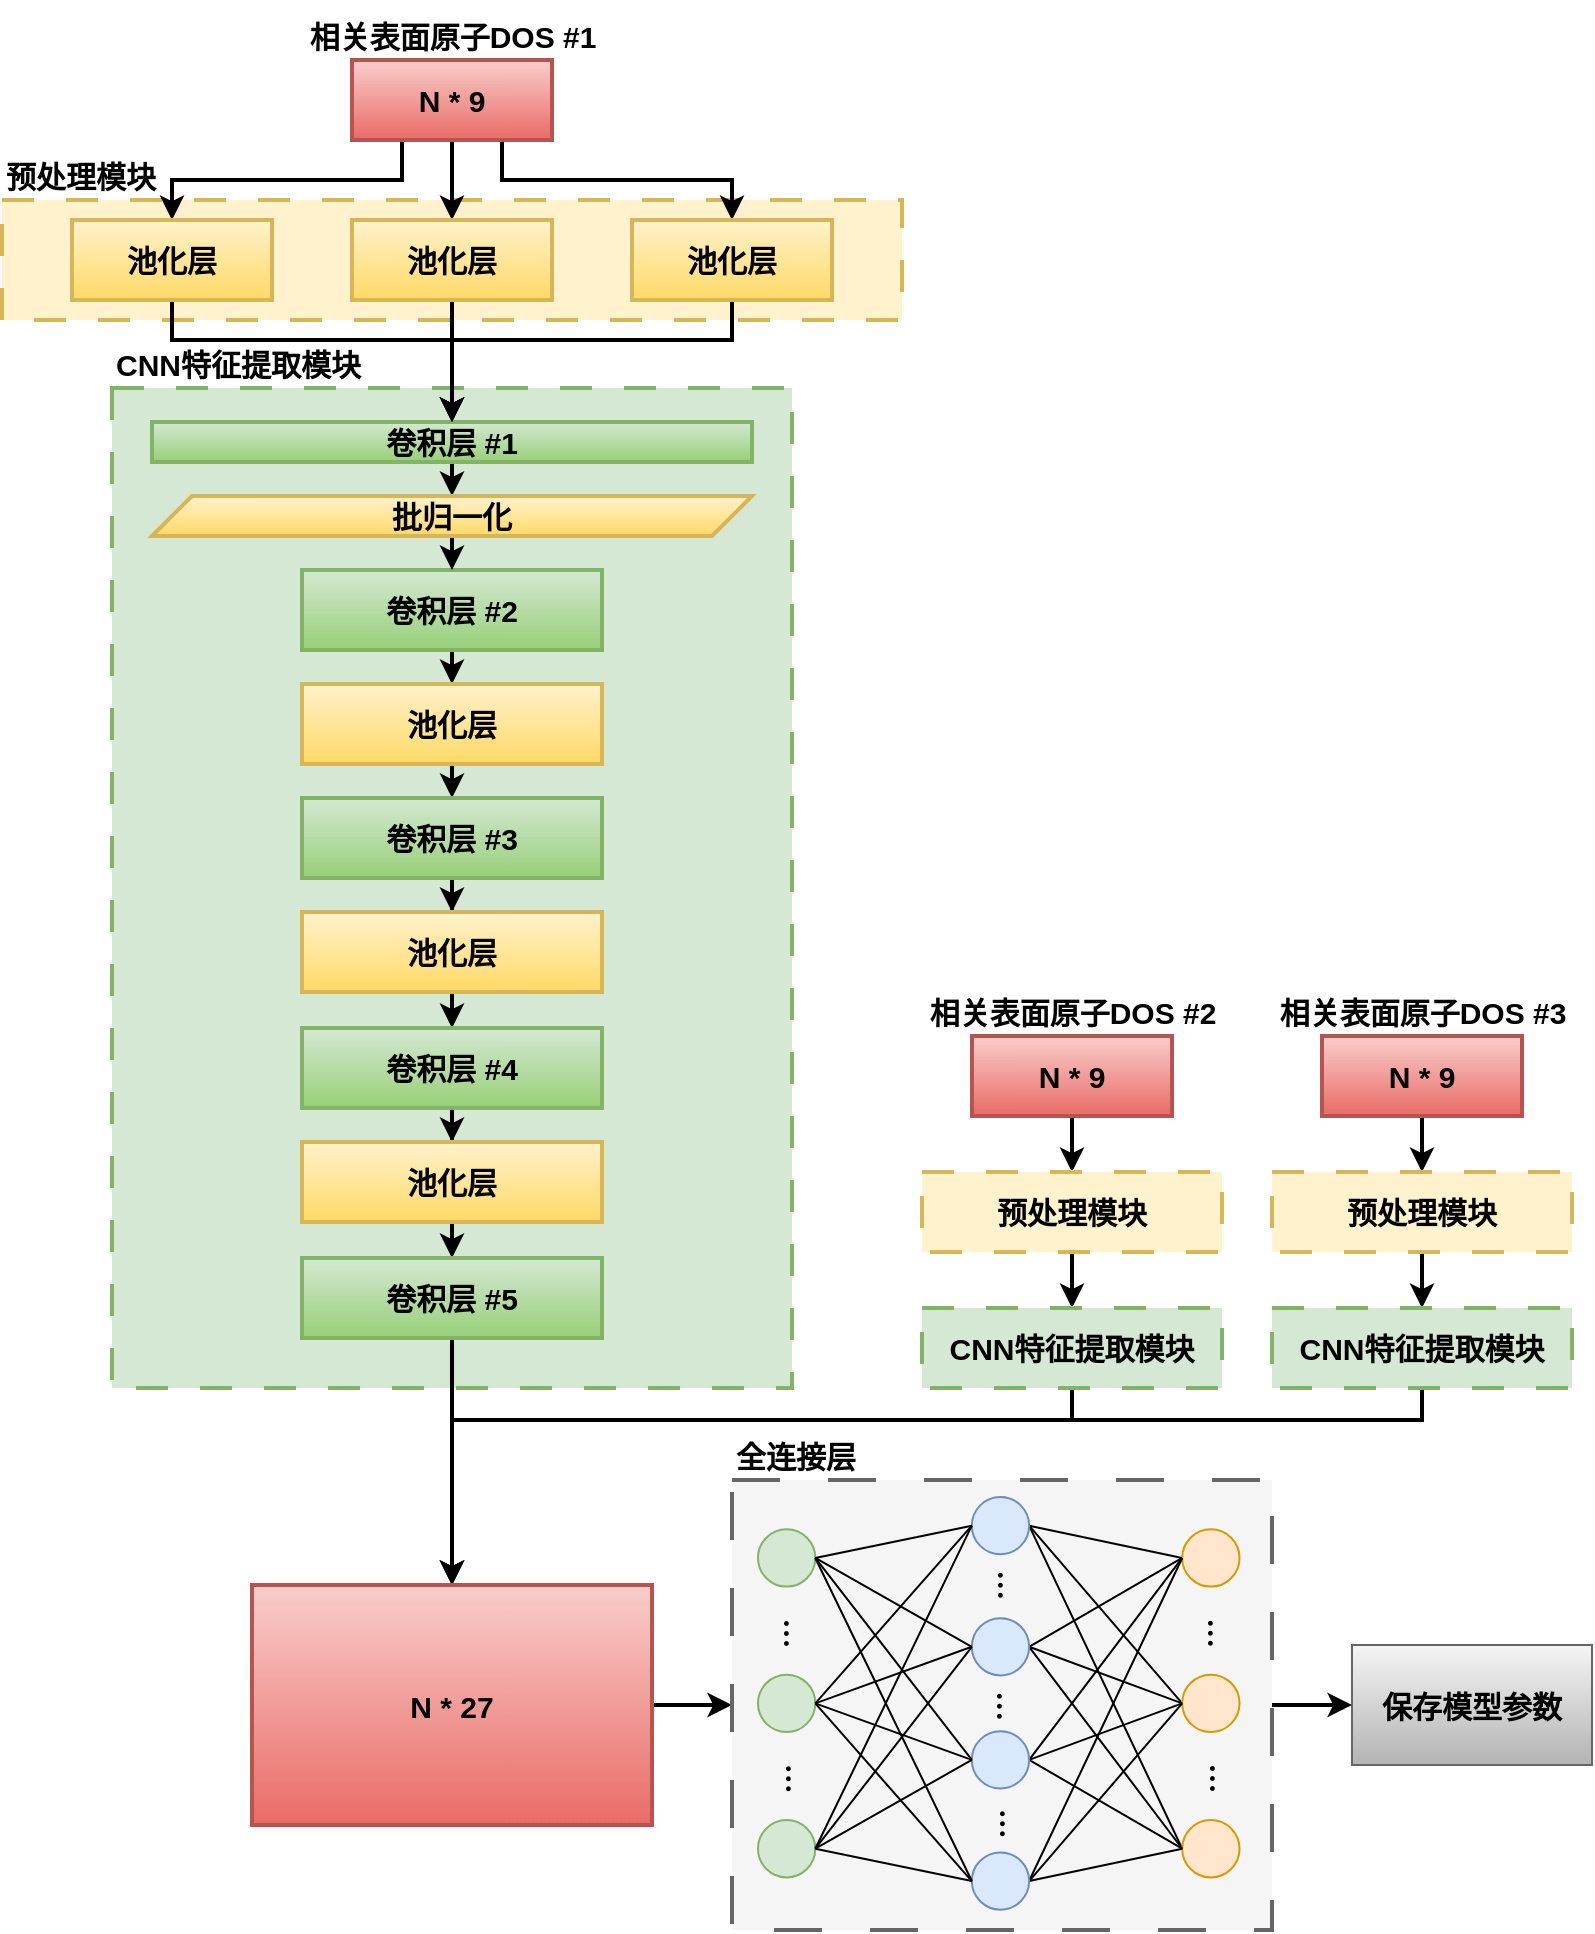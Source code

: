 <mxfile version="22.1.9" type="github">
  <diagram name="第 1 页" id="n0DuYXN_C8thxXYjhhmM">
    <mxGraphModel dx="1379" dy="905" grid="1" gridSize="10" guides="1" tooltips="1" connect="1" arrows="1" fold="1" page="1" pageScale="1" pageWidth="827" pageHeight="1169" math="0" shadow="0">
      <root>
        <mxCell id="0" />
        <mxCell id="1" parent="0" />
        <mxCell id="_Vqv2G8Ves_7ncbbhlH7-26" value="" style="rounded=0;whiteSpace=wrap;html=1;dashed=1;dashPattern=8 8;fontSize=15;glass=0;strokeWidth=2;fillColor=#fff2cc;strokeColor=#d6b656;labelBorderColor=none;fontStyle=1" vertex="1" parent="1">
          <mxGeometry x="55" y="270" width="450" height="60" as="geometry" />
        </mxCell>
        <mxCell id="_Vqv2G8Ves_7ncbbhlH7-4" style="edgeStyle=orthogonalEdgeStyle;rounded=0;orthogonalLoop=1;jettySize=auto;html=1;exitX=0.25;exitY=1;exitDx=0;exitDy=0;entryX=0.5;entryY=0;entryDx=0;entryDy=0;fontSize=15;strokeWidth=2;labelBorderColor=none;fontStyle=1" edge="1" parent="1" source="Z1dKLwnf_OGz-nWWNSpx-53" target="_Vqv2G8Ves_7ncbbhlH7-1">
          <mxGeometry relative="1" as="geometry" />
        </mxCell>
        <mxCell id="_Vqv2G8Ves_7ncbbhlH7-5" style="edgeStyle=orthogonalEdgeStyle;rounded=0;orthogonalLoop=1;jettySize=auto;html=1;exitX=0.5;exitY=1;exitDx=0;exitDy=0;fontSize=15;strokeWidth=2;labelBorderColor=none;fontStyle=1" edge="1" parent="1" source="Z1dKLwnf_OGz-nWWNSpx-53" target="_Vqv2G8Ves_7ncbbhlH7-3">
          <mxGeometry relative="1" as="geometry" />
        </mxCell>
        <mxCell id="_Vqv2G8Ves_7ncbbhlH7-6" style="edgeStyle=orthogonalEdgeStyle;rounded=0;orthogonalLoop=1;jettySize=auto;html=1;exitX=0.75;exitY=1;exitDx=0;exitDy=0;fontSize=15;strokeWidth=2;labelBorderColor=none;fontStyle=1" edge="1" parent="1" source="Z1dKLwnf_OGz-nWWNSpx-53" target="_Vqv2G8Ves_7ncbbhlH7-2">
          <mxGeometry relative="1" as="geometry" />
        </mxCell>
        <mxCell id="Z1dKLwnf_OGz-nWWNSpx-53" value="&lt;font style=&quot;font-size: 15px;&quot;&gt;N * 9&lt;/font&gt;" style="rounded=0;whiteSpace=wrap;html=1;fontSize=15;strokeWidth=2;fillColor=#f8cecc;strokeColor=#b85450;gradientColor=#ea6b66;labelBorderColor=none;fontStyle=1" parent="1" vertex="1">
          <mxGeometry x="230" y="200" width="100" height="40" as="geometry" />
        </mxCell>
        <mxCell id="Z1dKLwnf_OGz-nWWNSpx-55" value="" style="rounded=0;whiteSpace=wrap;html=1;dashed=1;dashPattern=8 8;fontSize=15;glass=0;strokeWidth=2;fillColor=#d5e8d4;strokeColor=#82b366;labelBorderColor=none;fontStyle=1" parent="1" vertex="1">
          <mxGeometry x="110" y="364" width="340" height="500" as="geometry" />
        </mxCell>
        <mxCell id="_Vqv2G8Ves_7ncbbhlH7-12" style="edgeStyle=orthogonalEdgeStyle;rounded=0;orthogonalLoop=1;jettySize=auto;html=1;exitX=0.5;exitY=1;exitDx=0;exitDy=0;entryX=0.5;entryY=0;entryDx=0;entryDy=0;strokeWidth=2;labelBorderColor=none;fontSize=15;fontStyle=1" edge="1" parent="1" source="Z1dKLwnf_OGz-nWWNSpx-54" target="Z1dKLwnf_OGz-nWWNSpx-59">
          <mxGeometry relative="1" as="geometry" />
        </mxCell>
        <mxCell id="Z1dKLwnf_OGz-nWWNSpx-54" value="卷积层 #1" style="rounded=0;whiteSpace=wrap;html=1;fontSize=15;strokeWidth=2;fillColor=#d5e8d4;strokeColor=#82b366;gradientColor=#97d077;labelBorderColor=none;fontStyle=1" parent="1" vertex="1">
          <mxGeometry x="130" y="381" width="300" height="20" as="geometry" />
        </mxCell>
        <mxCell id="_Vqv2G8Ves_7ncbbhlH7-14" style="edgeStyle=orthogonalEdgeStyle;rounded=0;orthogonalLoop=1;jettySize=auto;html=1;exitX=0.5;exitY=1;exitDx=0;exitDy=0;entryX=0.5;entryY=0;entryDx=0;entryDy=0;strokeWidth=2;labelBorderColor=none;fontSize=15;fontStyle=1" edge="1" parent="1" source="Z1dKLwnf_OGz-nWWNSpx-57" target="Z1dKLwnf_OGz-nWWNSpx-58">
          <mxGeometry relative="1" as="geometry" />
        </mxCell>
        <mxCell id="Z1dKLwnf_OGz-nWWNSpx-57" value="卷积层 #2" style="rounded=0;whiteSpace=wrap;html=1;fontSize=15;strokeWidth=2;fillColor=#d5e8d4;strokeColor=#82b366;gradientColor=#97d077;labelBorderColor=none;fontStyle=1" parent="1" vertex="1">
          <mxGeometry x="205" y="455" width="150" height="40" as="geometry" />
        </mxCell>
        <mxCell id="_Vqv2G8Ves_7ncbbhlH7-16" style="edgeStyle=orthogonalEdgeStyle;rounded=0;orthogonalLoop=1;jettySize=auto;html=1;exitX=0.5;exitY=1;exitDx=0;exitDy=0;entryX=0.5;entryY=0;entryDx=0;entryDy=0;strokeWidth=2;labelBorderColor=none;fontSize=15;fontStyle=1" edge="1" parent="1" source="Z1dKLwnf_OGz-nWWNSpx-58" target="_Vqv2G8Ves_7ncbbhlH7-11">
          <mxGeometry relative="1" as="geometry" />
        </mxCell>
        <mxCell id="Z1dKLwnf_OGz-nWWNSpx-58" value="池化层" style="rounded=0;whiteSpace=wrap;html=1;fontSize=15;strokeWidth=2;fillColor=#fff2cc;strokeColor=#d6b656;gradientColor=#ffd966;labelBorderColor=none;fontStyle=1" parent="1" vertex="1">
          <mxGeometry x="205" y="512" width="150" height="40" as="geometry" />
        </mxCell>
        <mxCell id="_Vqv2G8Ves_7ncbbhlH7-13" style="edgeStyle=orthogonalEdgeStyle;rounded=0;orthogonalLoop=1;jettySize=auto;html=1;exitX=0.5;exitY=1;exitDx=0;exitDy=0;entryX=0.5;entryY=0;entryDx=0;entryDy=0;strokeWidth=2;labelBorderColor=none;fontSize=15;fontStyle=1" edge="1" parent="1" source="Z1dKLwnf_OGz-nWWNSpx-59" target="Z1dKLwnf_OGz-nWWNSpx-57">
          <mxGeometry relative="1" as="geometry" />
        </mxCell>
        <mxCell id="Z1dKLwnf_OGz-nWWNSpx-59" value="批归一化" style="shape=parallelogram;perimeter=parallelogramPerimeter;whiteSpace=wrap;html=1;fixedSize=1;fontSize=15;strokeWidth=2;fillColor=#fff2cc;strokeColor=#d6b656;gradientColor=#ffd966;labelBorderColor=none;fontStyle=1" parent="1" vertex="1">
          <mxGeometry x="130" y="418" width="300" height="20" as="geometry" />
        </mxCell>
        <mxCell id="_Vqv2G8Ves_7ncbbhlH7-88" style="edgeStyle=orthogonalEdgeStyle;rounded=0;orthogonalLoop=1;jettySize=auto;html=1;exitX=0.5;exitY=1;exitDx=0;exitDy=0;entryX=0.5;entryY=0;entryDx=0;entryDy=0;strokeWidth=2;" edge="1" parent="1" source="_Vqv2G8Ves_7ncbbhlH7-1" target="Z1dKLwnf_OGz-nWWNSpx-54">
          <mxGeometry relative="1" as="geometry">
            <Array as="points">
              <mxPoint x="140" y="340" />
              <mxPoint x="280" y="340" />
            </Array>
          </mxGeometry>
        </mxCell>
        <mxCell id="_Vqv2G8Ves_7ncbbhlH7-1" value="池化层" style="rounded=0;whiteSpace=wrap;html=1;fontSize=15;strokeWidth=2;fillColor=#fff2cc;strokeColor=#d6b656;gradientColor=#ffd966;labelBorderColor=none;fontStyle=1" vertex="1" parent="1">
          <mxGeometry x="90" y="280" width="100" height="40" as="geometry" />
        </mxCell>
        <mxCell id="_Vqv2G8Ves_7ncbbhlH7-89" style="edgeStyle=orthogonalEdgeStyle;rounded=0;orthogonalLoop=1;jettySize=auto;html=1;exitX=0.5;exitY=1;exitDx=0;exitDy=0;entryX=0.5;entryY=0;entryDx=0;entryDy=0;strokeWidth=2;" edge="1" parent="1" source="_Vqv2G8Ves_7ncbbhlH7-2" target="Z1dKLwnf_OGz-nWWNSpx-54">
          <mxGeometry relative="1" as="geometry">
            <Array as="points">
              <mxPoint x="420" y="340" />
              <mxPoint x="280" y="340" />
            </Array>
          </mxGeometry>
        </mxCell>
        <mxCell id="_Vqv2G8Ves_7ncbbhlH7-2" value="池化层" style="rounded=0;whiteSpace=wrap;html=1;fontSize=15;strokeWidth=2;fillColor=#fff2cc;strokeColor=#d6b656;gradientColor=#ffd966;labelBorderColor=none;fontStyle=1" vertex="1" parent="1">
          <mxGeometry x="370" y="280" width="100" height="40" as="geometry" />
        </mxCell>
        <mxCell id="_Vqv2G8Ves_7ncbbhlH7-10" style="edgeStyle=orthogonalEdgeStyle;rounded=0;orthogonalLoop=1;jettySize=auto;html=1;exitX=0.5;exitY=1;exitDx=0;exitDy=0;fontSize=15;strokeWidth=2;labelBorderColor=none;fontStyle=1" edge="1" parent="1" source="_Vqv2G8Ves_7ncbbhlH7-3" target="Z1dKLwnf_OGz-nWWNSpx-54">
          <mxGeometry relative="1" as="geometry" />
        </mxCell>
        <mxCell id="_Vqv2G8Ves_7ncbbhlH7-3" value="池化层" style="rounded=0;whiteSpace=wrap;html=1;fontSize=15;strokeWidth=2;fillColor=#fff2cc;strokeColor=#d6b656;gradientColor=#ffd966;labelBorderColor=none;fontStyle=1" vertex="1" parent="1">
          <mxGeometry x="230" y="280" width="100" height="40" as="geometry" />
        </mxCell>
        <mxCell id="_Vqv2G8Ves_7ncbbhlH7-18" style="edgeStyle=orthogonalEdgeStyle;rounded=0;orthogonalLoop=1;jettySize=auto;html=1;exitX=0.5;exitY=1;exitDx=0;exitDy=0;strokeWidth=2;labelBorderColor=none;fontSize=15;fontStyle=1" edge="1" parent="1" source="_Vqv2G8Ves_7ncbbhlH7-11" target="_Vqv2G8Ves_7ncbbhlH7-17">
          <mxGeometry relative="1" as="geometry" />
        </mxCell>
        <mxCell id="_Vqv2G8Ves_7ncbbhlH7-11" value="卷积层 #3" style="rounded=0;whiteSpace=wrap;html=1;fontSize=15;strokeWidth=2;fillColor=#d5e8d4;strokeColor=#82b366;gradientColor=#97d077;labelBorderColor=none;fontStyle=1" vertex="1" parent="1">
          <mxGeometry x="205" y="569" width="150" height="40" as="geometry" />
        </mxCell>
        <mxCell id="_Vqv2G8Ves_7ncbbhlH7-20" style="edgeStyle=orthogonalEdgeStyle;rounded=0;orthogonalLoop=1;jettySize=auto;html=1;exitX=0.5;exitY=1;exitDx=0;exitDy=0;entryX=0.5;entryY=0;entryDx=0;entryDy=0;strokeWidth=2;labelBorderColor=none;fontSize=15;fontStyle=1" edge="1" parent="1" source="_Vqv2G8Ves_7ncbbhlH7-17" target="_Vqv2G8Ves_7ncbbhlH7-19">
          <mxGeometry relative="1" as="geometry" />
        </mxCell>
        <mxCell id="_Vqv2G8Ves_7ncbbhlH7-17" value="池化层" style="rounded=0;whiteSpace=wrap;html=1;fontSize=15;strokeWidth=2;fillColor=#fff2cc;strokeColor=#d6b656;gradientColor=#ffd966;labelBorderColor=none;fontStyle=1" vertex="1" parent="1">
          <mxGeometry x="205" y="626" width="150" height="40" as="geometry" />
        </mxCell>
        <mxCell id="_Vqv2G8Ves_7ncbbhlH7-25" style="edgeStyle=orthogonalEdgeStyle;rounded=0;orthogonalLoop=1;jettySize=auto;html=1;exitX=0.5;exitY=1;exitDx=0;exitDy=0;strokeWidth=2;labelBorderColor=none;fontSize=15;fontStyle=1" edge="1" parent="1" source="_Vqv2G8Ves_7ncbbhlH7-19" target="_Vqv2G8Ves_7ncbbhlH7-23">
          <mxGeometry relative="1" as="geometry" />
        </mxCell>
        <mxCell id="_Vqv2G8Ves_7ncbbhlH7-19" value="卷积层 #4" style="rounded=0;whiteSpace=wrap;html=1;fontSize=15;strokeWidth=2;fillColor=#d5e8d4;strokeColor=#82b366;gradientColor=#97d077;labelBorderColor=none;fontStyle=1" vertex="1" parent="1">
          <mxGeometry x="205" y="684" width="150" height="40" as="geometry" />
        </mxCell>
        <mxCell id="_Vqv2G8Ves_7ncbbhlH7-21" value="CNN特征提取模块" style="text;html=1;align=left;verticalAlign=bottom;resizable=0;points=[];autosize=1;strokeColor=none;fillColor=none;fontSize=15;strokeWidth=2;labelBorderColor=none;fontStyle=1" vertex="1" parent="1">
          <mxGeometry x="110" y="334" width="150" height="30" as="geometry" />
        </mxCell>
        <mxCell id="_Vqv2G8Ves_7ncbbhlH7-22" style="edgeStyle=orthogonalEdgeStyle;rounded=0;orthogonalLoop=1;jettySize=auto;html=1;exitX=0.5;exitY=1;exitDx=0;exitDy=0;entryX=0.5;entryY=0;entryDx=0;entryDy=0;strokeWidth=2;labelBorderColor=none;fontSize=15;fontStyle=1" edge="1" parent="1" source="_Vqv2G8Ves_7ncbbhlH7-23" target="_Vqv2G8Ves_7ncbbhlH7-24">
          <mxGeometry relative="1" as="geometry" />
        </mxCell>
        <mxCell id="_Vqv2G8Ves_7ncbbhlH7-23" value="池化层" style="rounded=0;whiteSpace=wrap;html=1;fontSize=15;strokeWidth=2;fillColor=#fff2cc;strokeColor=#d6b656;gradientColor=#ffd966;labelBorderColor=none;fontStyle=1" vertex="1" parent="1">
          <mxGeometry x="205" y="741" width="150" height="40" as="geometry" />
        </mxCell>
        <mxCell id="_Vqv2G8Ves_7ncbbhlH7-90" style="edgeStyle=orthogonalEdgeStyle;rounded=0;orthogonalLoop=1;jettySize=auto;html=1;exitX=0.5;exitY=1;exitDx=0;exitDy=0;entryX=0.5;entryY=0;entryDx=0;entryDy=0;strokeWidth=2;" edge="1" parent="1" source="_Vqv2G8Ves_7ncbbhlH7-24" target="_Vqv2G8Ves_7ncbbhlH7-45">
          <mxGeometry relative="1" as="geometry" />
        </mxCell>
        <mxCell id="_Vqv2G8Ves_7ncbbhlH7-24" value="卷积层 #5" style="rounded=0;whiteSpace=wrap;html=1;fontSize=15;strokeWidth=2;fillColor=#d5e8d4;strokeColor=#82b366;gradientColor=#97d077;labelBorderColor=none;fontStyle=1" vertex="1" parent="1">
          <mxGeometry x="205" y="799" width="150" height="40" as="geometry" />
        </mxCell>
        <mxCell id="_Vqv2G8Ves_7ncbbhlH7-27" value="预处理模块" style="text;html=1;align=left;verticalAlign=bottom;resizable=0;points=[];autosize=1;strokeColor=none;fillColor=none;fontSize=15;strokeWidth=2;labelBorderColor=none;fontStyle=1" vertex="1" parent="1">
          <mxGeometry x="55" y="240" width="100" height="30" as="geometry" />
        </mxCell>
        <mxCell id="_Vqv2G8Ves_7ncbbhlH7-31" style="edgeStyle=orthogonalEdgeStyle;rounded=0;orthogonalLoop=1;jettySize=auto;html=1;exitX=0.5;exitY=1;exitDx=0;exitDy=0;entryX=0.5;entryY=0;entryDx=0;entryDy=0;strokeWidth=2;labelBorderColor=none;fontSize=15;fontStyle=1" edge="1" parent="1" source="_Vqv2G8Ves_7ncbbhlH7-28" target="_Vqv2G8Ves_7ncbbhlH7-29">
          <mxGeometry relative="1" as="geometry" />
        </mxCell>
        <mxCell id="_Vqv2G8Ves_7ncbbhlH7-28" value="&lt;font style=&quot;font-size: 15px;&quot;&gt;N * 9&lt;/font&gt;" style="rounded=0;whiteSpace=wrap;html=1;fontSize=15;strokeWidth=2;fillColor=#f8cecc;strokeColor=#b85450;gradientColor=#ea6b66;labelBorderColor=none;fontStyle=1" vertex="1" parent="1">
          <mxGeometry x="540" y="688" width="100" height="40" as="geometry" />
        </mxCell>
        <mxCell id="_Vqv2G8Ves_7ncbbhlH7-32" style="edgeStyle=orthogonalEdgeStyle;rounded=0;orthogonalLoop=1;jettySize=auto;html=1;exitX=0.5;exitY=1;exitDx=0;exitDy=0;entryX=0.5;entryY=0;entryDx=0;entryDy=0;strokeWidth=2;labelBorderColor=none;fontSize=15;fontStyle=1" edge="1" parent="1" source="_Vqv2G8Ves_7ncbbhlH7-29" target="_Vqv2G8Ves_7ncbbhlH7-30">
          <mxGeometry relative="1" as="geometry" />
        </mxCell>
        <mxCell id="_Vqv2G8Ves_7ncbbhlH7-29" value="预处理模块" style="rounded=0;whiteSpace=wrap;html=1;dashed=1;dashPattern=8 8;fontSize=15;glass=0;strokeWidth=2;fillColor=#fff2cc;strokeColor=#d6b656;labelBorderColor=none;fontStyle=1" vertex="1" parent="1">
          <mxGeometry x="515" y="756" width="150" height="40" as="geometry" />
        </mxCell>
        <mxCell id="_Vqv2G8Ves_7ncbbhlH7-92" style="edgeStyle=orthogonalEdgeStyle;rounded=0;orthogonalLoop=1;jettySize=auto;html=1;exitX=0.5;exitY=1;exitDx=0;exitDy=0;entryX=0.5;entryY=0;entryDx=0;entryDy=0;strokeWidth=2;" edge="1" parent="1" source="_Vqv2G8Ves_7ncbbhlH7-30" target="_Vqv2G8Ves_7ncbbhlH7-45">
          <mxGeometry relative="1" as="geometry">
            <Array as="points">
              <mxPoint x="590" y="880" />
              <mxPoint x="280" y="880" />
            </Array>
          </mxGeometry>
        </mxCell>
        <mxCell id="_Vqv2G8Ves_7ncbbhlH7-30" value="CNN特征提取模块" style="rounded=0;whiteSpace=wrap;html=1;dashed=1;dashPattern=8 8;fontSize=15;glass=0;strokeWidth=2;fillColor=#d5e8d4;strokeColor=#82b366;labelBorderColor=none;fontStyle=1" vertex="1" parent="1">
          <mxGeometry x="515" y="824" width="150" height="40" as="geometry" />
        </mxCell>
        <mxCell id="_Vqv2G8Ves_7ncbbhlH7-37" style="edgeStyle=orthogonalEdgeStyle;rounded=0;orthogonalLoop=1;jettySize=auto;html=1;exitX=0.5;exitY=1;exitDx=0;exitDy=0;entryX=0.5;entryY=0;entryDx=0;entryDy=0;strokeWidth=2;labelBorderColor=none;fontSize=15;fontStyle=1" edge="1" parent="1" source="_Vqv2G8Ves_7ncbbhlH7-38" target="_Vqv2G8Ves_7ncbbhlH7-40">
          <mxGeometry relative="1" as="geometry" />
        </mxCell>
        <mxCell id="_Vqv2G8Ves_7ncbbhlH7-38" value="&lt;font style=&quot;font-size: 15px;&quot;&gt;N * 9&lt;/font&gt;" style="rounded=0;whiteSpace=wrap;html=1;fontSize=15;strokeWidth=2;fillColor=#f8cecc;strokeColor=#b85450;gradientColor=#ea6b66;labelBorderColor=none;fontStyle=1" vertex="1" parent="1">
          <mxGeometry x="715" y="688" width="100" height="40" as="geometry" />
        </mxCell>
        <mxCell id="_Vqv2G8Ves_7ncbbhlH7-39" style="edgeStyle=orthogonalEdgeStyle;rounded=0;orthogonalLoop=1;jettySize=auto;html=1;exitX=0.5;exitY=1;exitDx=0;exitDy=0;entryX=0.5;entryY=0;entryDx=0;entryDy=0;strokeWidth=2;labelBorderColor=none;fontSize=15;fontStyle=1" edge="1" parent="1" source="_Vqv2G8Ves_7ncbbhlH7-40" target="_Vqv2G8Ves_7ncbbhlH7-41">
          <mxGeometry relative="1" as="geometry" />
        </mxCell>
        <mxCell id="_Vqv2G8Ves_7ncbbhlH7-40" value="预处理模块" style="rounded=0;whiteSpace=wrap;html=1;dashed=1;dashPattern=8 8;fontSize=15;glass=0;strokeWidth=2;fillColor=#fff2cc;strokeColor=#d6b656;labelBorderColor=none;fontStyle=1" vertex="1" parent="1">
          <mxGeometry x="690" y="756" width="150" height="40" as="geometry" />
        </mxCell>
        <mxCell id="_Vqv2G8Ves_7ncbbhlH7-93" style="edgeStyle=orthogonalEdgeStyle;rounded=0;orthogonalLoop=1;jettySize=auto;html=1;exitX=0.5;exitY=1;exitDx=0;exitDy=0;entryX=0.5;entryY=0;entryDx=0;entryDy=0;strokeWidth=2;" edge="1" parent="1" source="_Vqv2G8Ves_7ncbbhlH7-41" target="_Vqv2G8Ves_7ncbbhlH7-45">
          <mxGeometry relative="1" as="geometry">
            <Array as="points">
              <mxPoint x="765" y="880" />
              <mxPoint x="280" y="880" />
            </Array>
          </mxGeometry>
        </mxCell>
        <mxCell id="_Vqv2G8Ves_7ncbbhlH7-41" value="CNN特征提取模块" style="rounded=0;whiteSpace=wrap;html=1;dashed=1;dashPattern=8 8;fontSize=15;glass=0;strokeWidth=2;fillColor=#d5e8d4;strokeColor=#82b366;labelBorderColor=none;fontStyle=1" vertex="1" parent="1">
          <mxGeometry x="690" y="824" width="150" height="40" as="geometry" />
        </mxCell>
        <mxCell id="_Vqv2G8Ves_7ncbbhlH7-42" value="相关表面原子DOS #1" style="text;html=1;align=center;verticalAlign=bottom;resizable=0;points=[];autosize=1;strokeColor=none;fillColor=none;fontSize=15;strokeWidth=2;labelBorderColor=none;fontStyle=1" vertex="1" parent="1">
          <mxGeometry x="195" y="170" width="170" height="30" as="geometry" />
        </mxCell>
        <mxCell id="_Vqv2G8Ves_7ncbbhlH7-43" value="相关表面原子DOS #2" style="text;html=1;align=center;verticalAlign=bottom;resizable=0;points=[];autosize=1;strokeColor=none;fillColor=none;fontSize=15;strokeWidth=2;labelBorderColor=none;fontStyle=1" vertex="1" parent="1">
          <mxGeometry x="505" y="658" width="170" height="30" as="geometry" />
        </mxCell>
        <mxCell id="_Vqv2G8Ves_7ncbbhlH7-44" value="相关表面原子DOS #3" style="text;html=1;align=center;verticalAlign=bottom;resizable=0;points=[];autosize=1;strokeColor=none;fillColor=none;fontSize=15;strokeWidth=2;labelBorderColor=none;fontStyle=1" vertex="1" parent="1">
          <mxGeometry x="680" y="658" width="170" height="30" as="geometry" />
        </mxCell>
        <mxCell id="_Vqv2G8Ves_7ncbbhlH7-84" style="edgeStyle=orthogonalEdgeStyle;rounded=0;orthogonalLoop=1;jettySize=auto;html=1;exitX=1;exitY=0.5;exitDx=0;exitDy=0;entryX=0;entryY=0.5;entryDx=0;entryDy=0;strokeWidth=2;labelBorderColor=none;fontSize=15;fontStyle=1" edge="1" parent="1" source="_Vqv2G8Ves_7ncbbhlH7-45" target="_Vqv2G8Ves_7ncbbhlH7-52">
          <mxGeometry relative="1" as="geometry" />
        </mxCell>
        <mxCell id="_Vqv2G8Ves_7ncbbhlH7-45" value="&lt;font style=&quot;font-size: 15px;&quot;&gt;N * 27&lt;/font&gt;" style="rounded=0;whiteSpace=wrap;html=1;fontSize=15;strokeWidth=2;fillColor=#f8cecc;strokeColor=#b85450;gradientColor=#ea6b66;labelBorderColor=none;fontStyle=1" vertex="1" parent="1">
          <mxGeometry x="180" y="962.5" width="200" height="120" as="geometry" />
        </mxCell>
        <mxCell id="_Vqv2G8Ves_7ncbbhlH7-83" value="" style="group;labelBorderColor=none;fontSize=15;fontStyle=1" vertex="1" connectable="0" parent="1">
          <mxGeometry x="420" y="880" width="270" height="255" as="geometry" />
        </mxCell>
        <mxCell id="_Vqv2G8Ves_7ncbbhlH7-52" value="" style="rounded=0;whiteSpace=wrap;html=1;dashed=1;dashPattern=12 12;strokeWidth=2;fillColor=#f5f5f5;fontColor=#333333;strokeColor=#666666;direction=east;labelBorderColor=none;fontSize=15;fontStyle=1" vertex="1" parent="_Vqv2G8Ves_7ncbbhlH7-83">
          <mxGeometry y="30" width="270" height="225" as="geometry" />
        </mxCell>
        <mxCell id="Z1dKLwnf_OGz-nWWNSpx-51" value="" style="group;direction=east;labelBorderColor=none;fontSize=15;fontStyle=1" parent="_Vqv2G8Ves_7ncbbhlH7-83" vertex="1" connectable="0">
          <mxGeometry x="13" y="38.5" width="250" height="210" as="geometry" />
        </mxCell>
        <mxCell id="_Vqv2G8Ves_7ncbbhlH7-69" style="rounded=0;orthogonalLoop=1;jettySize=auto;html=1;exitX=0.5;exitY=1;exitDx=0;exitDy=0;entryX=0.5;entryY=0;entryDx=0;entryDy=0;endArrow=none;endFill=0;labelBorderColor=none;fontSize=15;fontStyle=1" edge="1" parent="Z1dKLwnf_OGz-nWWNSpx-51" source="Z1dKLwnf_OGz-nWWNSpx-9" target="Z1dKLwnf_OGz-nWWNSpx-11">
          <mxGeometry relative="1" as="geometry" />
        </mxCell>
        <mxCell id="_Vqv2G8Ves_7ncbbhlH7-71" style="rounded=0;orthogonalLoop=1;jettySize=auto;html=1;exitX=0.5;exitY=1;exitDx=0;exitDy=0;entryX=0.5;entryY=0;entryDx=0;entryDy=0;endArrow=none;endFill=0;labelBorderColor=none;fontSize=15;fontStyle=1" edge="1" parent="Z1dKLwnf_OGz-nWWNSpx-51" source="Z1dKLwnf_OGz-nWWNSpx-9" target="Z1dKLwnf_OGz-nWWNSpx-25">
          <mxGeometry relative="1" as="geometry" />
        </mxCell>
        <mxCell id="_Vqv2G8Ves_7ncbbhlH7-72" style="rounded=0;orthogonalLoop=1;jettySize=auto;html=1;exitX=0.5;exitY=1;exitDx=0;exitDy=0;entryX=0.5;entryY=0;entryDx=0;entryDy=0;endArrow=none;endFill=0;labelBorderColor=none;fontSize=15;fontStyle=1" edge="1" parent="Z1dKLwnf_OGz-nWWNSpx-51" source="Z1dKLwnf_OGz-nWWNSpx-9" target="Z1dKLwnf_OGz-nWWNSpx-26">
          <mxGeometry relative="1" as="geometry" />
        </mxCell>
        <mxCell id="Z1dKLwnf_OGz-nWWNSpx-9" value="" style="ellipse;whiteSpace=wrap;html=1;aspect=fixed;direction=north;fillColor=#dae8fc;strokeColor=#6c8ebf;labelBorderColor=none;fontSize=15;fontStyle=1" parent="Z1dKLwnf_OGz-nWWNSpx-51" vertex="1">
          <mxGeometry x="106.908" width="28.652" height="28.652" as="geometry" />
        </mxCell>
        <mxCell id="Z1dKLwnf_OGz-nWWNSpx-11" value="" style="ellipse;whiteSpace=wrap;html=1;aspect=fixed;direction=north;fillColor=#ffe6cc;strokeColor=#d79b00;labelBorderColor=none;fontSize=15;fontStyle=1" parent="Z1dKLwnf_OGz-nWWNSpx-51" vertex="1">
          <mxGeometry x="212.105" y="16.154" width="28.652" height="28.652" as="geometry" />
        </mxCell>
        <mxCell id="Z1dKLwnf_OGz-nWWNSpx-25" value="" style="ellipse;whiteSpace=wrap;html=1;aspect=fixed;direction=north;fillColor=#ffe6cc;strokeColor=#d79b00;labelBorderColor=none;fontSize=15;fontStyle=1" parent="Z1dKLwnf_OGz-nWWNSpx-51" vertex="1">
          <mxGeometry x="212.105" y="88.846" width="28.652" height="28.652" as="geometry" />
        </mxCell>
        <mxCell id="Z1dKLwnf_OGz-nWWNSpx-26" value="" style="ellipse;whiteSpace=wrap;html=1;aspect=fixed;direction=north;fillColor=#ffe6cc;strokeColor=#d79b00;labelBorderColor=none;fontSize=15;fontStyle=1" parent="Z1dKLwnf_OGz-nWWNSpx-51" vertex="1">
          <mxGeometry x="212.105" y="161.538" width="28.652" height="28.652" as="geometry" />
        </mxCell>
        <mxCell id="Z1dKLwnf_OGz-nWWNSpx-27" value="&lt;span style=&quot;font-size: 15px;&quot;&gt;···&lt;/span&gt;" style="text;html=1;strokeColor=none;fillColor=none;align=center;verticalAlign=middle;whiteSpace=wrap;rounded=0;fontFamily=Times New Roman;fontStyle=1;rotation=90;direction=west;labelBorderColor=none;fontSize=15;" parent="Z1dKLwnf_OGz-nWWNSpx-51" vertex="1">
          <mxGeometry x="219.329" y="56.538" width="16.447" height="24.231" as="geometry" />
        </mxCell>
        <mxCell id="Z1dKLwnf_OGz-nWWNSpx-28" value="&lt;span style=&quot;font-size: 15px;&quot;&gt;···&lt;/span&gt;" style="text;html=1;strokeColor=none;fillColor=none;align=center;verticalAlign=middle;whiteSpace=wrap;rounded=0;fontFamily=Times New Roman;fontStyle=1;rotation=90;direction=west;labelBorderColor=none;fontSize=15;" parent="Z1dKLwnf_OGz-nWWNSpx-51" vertex="1">
          <mxGeometry x="220.329" y="129.231" width="16.447" height="24.231" as="geometry" />
        </mxCell>
        <mxCell id="_Vqv2G8Ves_7ncbbhlH7-73" style="rounded=0;orthogonalLoop=1;jettySize=auto;html=1;exitX=0.5;exitY=1;exitDx=0;exitDy=0;entryX=0.5;entryY=0;entryDx=0;entryDy=0;endArrow=none;endFill=0;labelBorderColor=none;fontSize=15;fontStyle=1" edge="1" parent="Z1dKLwnf_OGz-nWWNSpx-51" source="Z1dKLwnf_OGz-nWWNSpx-32" target="Z1dKLwnf_OGz-nWWNSpx-11">
          <mxGeometry relative="1" as="geometry" />
        </mxCell>
        <mxCell id="_Vqv2G8Ves_7ncbbhlH7-74" style="rounded=0;orthogonalLoop=1;jettySize=auto;html=1;exitX=0.5;exitY=1;exitDx=0;exitDy=0;entryX=0.5;entryY=0;entryDx=0;entryDy=0;endArrow=none;endFill=0;labelBorderColor=none;fontSize=15;fontStyle=1" edge="1" parent="Z1dKLwnf_OGz-nWWNSpx-51" source="Z1dKLwnf_OGz-nWWNSpx-32" target="Z1dKLwnf_OGz-nWWNSpx-25">
          <mxGeometry relative="1" as="geometry" />
        </mxCell>
        <mxCell id="_Vqv2G8Ves_7ncbbhlH7-75" style="rounded=0;orthogonalLoop=1;jettySize=auto;html=1;exitX=0.5;exitY=1;exitDx=0;exitDy=0;entryX=0.5;entryY=0;entryDx=0;entryDy=0;endArrow=none;endFill=0;labelBorderColor=none;fontSize=15;fontStyle=1" edge="1" parent="Z1dKLwnf_OGz-nWWNSpx-51" source="Z1dKLwnf_OGz-nWWNSpx-32" target="Z1dKLwnf_OGz-nWWNSpx-26">
          <mxGeometry relative="1" as="geometry" />
        </mxCell>
        <mxCell id="Z1dKLwnf_OGz-nWWNSpx-32" value="" style="ellipse;whiteSpace=wrap;html=1;aspect=fixed;direction=north;fillColor=#dae8fc;strokeColor=#6c8ebf;labelBorderColor=none;fontSize=15;fontStyle=1" parent="Z1dKLwnf_OGz-nWWNSpx-51" vertex="1">
          <mxGeometry x="106.908" y="60.577" width="28.652" height="28.652" as="geometry" />
        </mxCell>
        <mxCell id="Z1dKLwnf_OGz-nWWNSpx-33" value="&lt;span style=&quot;font-size: 15px;&quot;&gt;···&lt;/span&gt;" style="text;html=1;strokeColor=none;fillColor=none;align=center;verticalAlign=middle;whiteSpace=wrap;rounded=0;fontFamily=Times New Roman;fontStyle=1;rotation=90;direction=west;labelBorderColor=none;fontSize=15;" parent="Z1dKLwnf_OGz-nWWNSpx-51" vertex="1">
          <mxGeometry x="114.132" y="92.885" width="16.447" height="24.231" as="geometry" />
        </mxCell>
        <mxCell id="_Vqv2G8Ves_7ncbbhlH7-76" style="rounded=0;orthogonalLoop=1;jettySize=auto;html=1;exitX=0.5;exitY=1;exitDx=0;exitDy=0;entryX=0.5;entryY=0;entryDx=0;entryDy=0;endArrow=none;endFill=0;labelBorderColor=none;fontSize=15;fontStyle=1" edge="1" parent="Z1dKLwnf_OGz-nWWNSpx-51" source="Z1dKLwnf_OGz-nWWNSpx-36" target="Z1dKLwnf_OGz-nWWNSpx-11">
          <mxGeometry relative="1" as="geometry" />
        </mxCell>
        <mxCell id="_Vqv2G8Ves_7ncbbhlH7-77" style="rounded=0;orthogonalLoop=1;jettySize=auto;html=1;exitX=0.5;exitY=1;exitDx=0;exitDy=0;entryX=0.5;entryY=0;entryDx=0;entryDy=0;endArrow=none;endFill=0;labelBorderColor=none;fontSize=15;fontStyle=1" edge="1" parent="Z1dKLwnf_OGz-nWWNSpx-51" source="Z1dKLwnf_OGz-nWWNSpx-36" target="Z1dKLwnf_OGz-nWWNSpx-25">
          <mxGeometry relative="1" as="geometry" />
        </mxCell>
        <mxCell id="_Vqv2G8Ves_7ncbbhlH7-78" style="rounded=0;orthogonalLoop=1;jettySize=auto;html=1;exitX=0.5;exitY=1;exitDx=0;exitDy=0;entryX=0.5;entryY=0;entryDx=0;entryDy=0;endArrow=none;endFill=0;labelBorderColor=none;fontSize=15;fontStyle=1" edge="1" parent="Z1dKLwnf_OGz-nWWNSpx-51" source="Z1dKLwnf_OGz-nWWNSpx-36" target="Z1dKLwnf_OGz-nWWNSpx-26">
          <mxGeometry relative="1" as="geometry" />
        </mxCell>
        <mxCell id="Z1dKLwnf_OGz-nWWNSpx-36" value="" style="ellipse;whiteSpace=wrap;html=1;aspect=fixed;direction=north;fillColor=#dae8fc;strokeColor=#6c8ebf;labelBorderColor=none;fontSize=15;fontStyle=1" parent="Z1dKLwnf_OGz-nWWNSpx-51" vertex="1">
          <mxGeometry x="106.908" y="117.115" width="28.652" height="28.652" as="geometry" />
        </mxCell>
        <mxCell id="_Vqv2G8Ves_7ncbbhlH7-79" style="rounded=0;orthogonalLoop=1;jettySize=auto;html=1;exitX=0.5;exitY=1;exitDx=0;exitDy=0;entryX=0.5;entryY=0;entryDx=0;entryDy=0;endArrow=none;endFill=0;labelBorderColor=none;fontSize=15;fontStyle=1" edge="1" parent="Z1dKLwnf_OGz-nWWNSpx-51" source="Z1dKLwnf_OGz-nWWNSpx-40" target="Z1dKLwnf_OGz-nWWNSpx-11">
          <mxGeometry relative="1" as="geometry" />
        </mxCell>
        <mxCell id="_Vqv2G8Ves_7ncbbhlH7-80" style="rounded=0;orthogonalLoop=1;jettySize=auto;html=1;exitX=0.5;exitY=1;exitDx=0;exitDy=0;entryX=0.5;entryY=0;entryDx=0;entryDy=0;endArrow=none;endFill=0;labelBorderColor=none;fontSize=15;fontStyle=1" edge="1" parent="Z1dKLwnf_OGz-nWWNSpx-51" source="Z1dKLwnf_OGz-nWWNSpx-40" target="Z1dKLwnf_OGz-nWWNSpx-25">
          <mxGeometry relative="1" as="geometry" />
        </mxCell>
        <mxCell id="_Vqv2G8Ves_7ncbbhlH7-81" style="rounded=0;orthogonalLoop=1;jettySize=auto;html=1;exitX=0.5;exitY=1;exitDx=0;exitDy=0;entryX=0.5;entryY=0;entryDx=0;entryDy=0;endArrow=none;endFill=0;labelBorderColor=none;fontSize=15;fontStyle=1" edge="1" parent="Z1dKLwnf_OGz-nWWNSpx-51" source="Z1dKLwnf_OGz-nWWNSpx-40" target="Z1dKLwnf_OGz-nWWNSpx-26">
          <mxGeometry relative="1" as="geometry" />
        </mxCell>
        <mxCell id="Z1dKLwnf_OGz-nWWNSpx-40" value="" style="ellipse;whiteSpace=wrap;html=1;aspect=fixed;direction=north;fillColor=#dae8fc;strokeColor=#6c8ebf;labelBorderColor=none;fontSize=15;fontStyle=1" parent="Z1dKLwnf_OGz-nWWNSpx-51" vertex="1">
          <mxGeometry x="106.908" y="177.692" width="28.652" height="28.652" as="geometry" />
        </mxCell>
        <mxCell id="Z1dKLwnf_OGz-nWWNSpx-41" value="&lt;span style=&quot;font-size: 15px;&quot;&gt;···&lt;/span&gt;" style="text;html=1;strokeColor=none;fillColor=none;align=center;verticalAlign=middle;whiteSpace=wrap;rounded=0;fontFamily=Times New Roman;fontStyle=1;rotation=90;direction=west;labelBorderColor=none;fontSize=15;" parent="Z1dKLwnf_OGz-nWWNSpx-51" vertex="1">
          <mxGeometry x="115.012" y="151.462" width="16.447" height="24.231" as="geometry" />
        </mxCell>
        <mxCell id="Z1dKLwnf_OGz-nWWNSpx-52" value="&lt;span style=&quot;font-size: 15px;&quot;&gt;···&lt;/span&gt;" style="text;html=1;strokeColor=none;fillColor=none;align=center;verticalAlign=middle;whiteSpace=wrap;rounded=0;fontFamily=Times New Roman;fontStyle=1;rotation=90;direction=west;labelBorderColor=none;fontSize=15;" parent="Z1dKLwnf_OGz-nWWNSpx-51" vertex="1">
          <mxGeometry x="114.132" y="32.306" width="16.447" height="24.231" as="geometry" />
        </mxCell>
        <mxCell id="_Vqv2G8Ves_7ncbbhlH7-55" value="" style="group;labelBorderColor=none;fontSize=15;fontStyle=1" vertex="1" connectable="0" parent="Z1dKLwnf_OGz-nWWNSpx-51">
          <mxGeometry y="16.154" width="28.652" height="174.036" as="geometry" />
        </mxCell>
        <mxCell id="Z1dKLwnf_OGz-nWWNSpx-5" value="" style="ellipse;whiteSpace=wrap;html=1;aspect=fixed;direction=north;fillColor=#d5e8d4;strokeColor=#82b366;labelBorderColor=none;fontSize=15;fontStyle=1" parent="_Vqv2G8Ves_7ncbbhlH7-55" vertex="1">
          <mxGeometry width="28.652" height="28.652" as="geometry" />
        </mxCell>
        <mxCell id="Z1dKLwnf_OGz-nWWNSpx-13" value="&lt;span style=&quot;font-size: 15px;&quot;&gt;···&lt;/span&gt;" style="text;html=1;strokeColor=none;fillColor=none;align=center;verticalAlign=middle;whiteSpace=wrap;rounded=0;fontFamily=Times New Roman;fontStyle=1;rotation=90;direction=west;labelBorderColor=none;fontSize=15;" parent="_Vqv2G8Ves_7ncbbhlH7-55" vertex="1">
          <mxGeometry x="7.224" y="40.385" width="16.447" height="24.231" as="geometry" />
        </mxCell>
        <mxCell id="Z1dKLwnf_OGz-nWWNSpx-17" value="" style="ellipse;whiteSpace=wrap;html=1;aspect=fixed;direction=north;fillColor=#d5e8d4;strokeColor=#82b366;labelBorderColor=none;fontSize=15;fontStyle=1" parent="_Vqv2G8Ves_7ncbbhlH7-55" vertex="1">
          <mxGeometry y="72.692" width="28.652" height="28.652" as="geometry" />
        </mxCell>
        <mxCell id="Z1dKLwnf_OGz-nWWNSpx-23" value="" style="ellipse;whiteSpace=wrap;html=1;aspect=fixed;direction=north;fillColor=#d5e8d4;strokeColor=#82b366;labelBorderColor=none;fontSize=15;fontStyle=1" parent="_Vqv2G8Ves_7ncbbhlH7-55" vertex="1">
          <mxGeometry y="145.385" width="28.652" height="28.652" as="geometry" />
        </mxCell>
        <mxCell id="Z1dKLwnf_OGz-nWWNSpx-24" value="&lt;span style=&quot;font-size: 15px;&quot;&gt;···&lt;/span&gt;" style="text;html=1;strokeColor=none;fillColor=none;align=center;verticalAlign=middle;whiteSpace=wrap;rounded=0;fontFamily=Times New Roman;fontStyle=1;rotation=90;direction=west;labelBorderColor=none;fontSize=15;" parent="_Vqv2G8Ves_7ncbbhlH7-55" vertex="1">
          <mxGeometry x="8.224" y="113.077" width="16.447" height="24.231" as="geometry" />
        </mxCell>
        <mxCell id="_Vqv2G8Ves_7ncbbhlH7-57" style="rounded=0;orthogonalLoop=1;jettySize=auto;html=1;exitX=0.5;exitY=1;exitDx=0;exitDy=0;endArrow=none;endFill=0;entryX=0.5;entryY=0;entryDx=0;entryDy=0;labelBorderColor=none;fontSize=15;fontStyle=1" edge="1" parent="Z1dKLwnf_OGz-nWWNSpx-51" source="Z1dKLwnf_OGz-nWWNSpx-5" target="Z1dKLwnf_OGz-nWWNSpx-9">
          <mxGeometry relative="1" as="geometry" />
        </mxCell>
        <mxCell id="_Vqv2G8Ves_7ncbbhlH7-58" style="rounded=0;orthogonalLoop=1;jettySize=auto;html=1;exitX=0.5;exitY=1;exitDx=0;exitDy=0;entryX=0.5;entryY=0;entryDx=0;entryDy=0;endArrow=none;endFill=0;labelBorderColor=none;fontSize=15;fontStyle=1" edge="1" parent="Z1dKLwnf_OGz-nWWNSpx-51" source="Z1dKLwnf_OGz-nWWNSpx-5" target="Z1dKLwnf_OGz-nWWNSpx-32">
          <mxGeometry relative="1" as="geometry" />
        </mxCell>
        <mxCell id="_Vqv2G8Ves_7ncbbhlH7-59" style="rounded=0;orthogonalLoop=1;jettySize=auto;html=1;exitX=0.5;exitY=1;exitDx=0;exitDy=0;entryX=0.5;entryY=0;entryDx=0;entryDy=0;endArrow=none;endFill=0;labelBorderColor=none;fontSize=15;fontStyle=1" edge="1" parent="Z1dKLwnf_OGz-nWWNSpx-51" source="Z1dKLwnf_OGz-nWWNSpx-5" target="Z1dKLwnf_OGz-nWWNSpx-36">
          <mxGeometry relative="1" as="geometry" />
        </mxCell>
        <mxCell id="_Vqv2G8Ves_7ncbbhlH7-60" style="rounded=0;orthogonalLoop=1;jettySize=auto;html=1;exitX=0.5;exitY=1;exitDx=0;exitDy=0;entryX=0.5;entryY=0;entryDx=0;entryDy=0;endArrow=none;endFill=0;labelBorderColor=none;fontSize=15;fontStyle=1" edge="1" parent="Z1dKLwnf_OGz-nWWNSpx-51" source="Z1dKLwnf_OGz-nWWNSpx-5" target="Z1dKLwnf_OGz-nWWNSpx-40">
          <mxGeometry relative="1" as="geometry" />
        </mxCell>
        <mxCell id="_Vqv2G8Ves_7ncbbhlH7-61" style="rounded=0;orthogonalLoop=1;jettySize=auto;html=1;exitX=0.5;exitY=1;exitDx=0;exitDy=0;entryX=0.5;entryY=0;entryDx=0;entryDy=0;endArrow=none;endFill=0;labelBorderColor=none;fontSize=15;fontStyle=1" edge="1" parent="Z1dKLwnf_OGz-nWWNSpx-51" source="Z1dKLwnf_OGz-nWWNSpx-17" target="Z1dKLwnf_OGz-nWWNSpx-9">
          <mxGeometry relative="1" as="geometry" />
        </mxCell>
        <mxCell id="_Vqv2G8Ves_7ncbbhlH7-62" style="rounded=0;orthogonalLoop=1;jettySize=auto;html=1;exitX=0.5;exitY=1;exitDx=0;exitDy=0;entryX=0.5;entryY=0;entryDx=0;entryDy=0;endArrow=none;endFill=0;labelBorderColor=none;fontSize=15;fontStyle=1" edge="1" parent="Z1dKLwnf_OGz-nWWNSpx-51" source="Z1dKLwnf_OGz-nWWNSpx-17" target="Z1dKLwnf_OGz-nWWNSpx-32">
          <mxGeometry relative="1" as="geometry" />
        </mxCell>
        <mxCell id="_Vqv2G8Ves_7ncbbhlH7-63" style="rounded=0;orthogonalLoop=1;jettySize=auto;html=1;exitX=0.5;exitY=1;exitDx=0;exitDy=0;entryX=0.5;entryY=0;entryDx=0;entryDy=0;endArrow=none;endFill=0;labelBorderColor=none;fontSize=15;fontStyle=1" edge="1" parent="Z1dKLwnf_OGz-nWWNSpx-51" source="Z1dKLwnf_OGz-nWWNSpx-17" target="Z1dKLwnf_OGz-nWWNSpx-36">
          <mxGeometry relative="1" as="geometry" />
        </mxCell>
        <mxCell id="_Vqv2G8Ves_7ncbbhlH7-64" style="rounded=0;orthogonalLoop=1;jettySize=auto;html=1;exitX=0.5;exitY=1;exitDx=0;exitDy=0;entryX=0.5;entryY=0;entryDx=0;entryDy=0;endArrow=none;endFill=0;labelBorderColor=none;fontSize=15;fontStyle=1" edge="1" parent="Z1dKLwnf_OGz-nWWNSpx-51" source="Z1dKLwnf_OGz-nWWNSpx-17" target="Z1dKLwnf_OGz-nWWNSpx-40">
          <mxGeometry relative="1" as="geometry" />
        </mxCell>
        <mxCell id="_Vqv2G8Ves_7ncbbhlH7-65" style="rounded=0;orthogonalLoop=1;jettySize=auto;html=1;exitX=0.5;exitY=1;exitDx=0;exitDy=0;entryX=0.5;entryY=0;entryDx=0;entryDy=0;endArrow=none;endFill=0;labelBorderColor=none;fontSize=15;fontStyle=1" edge="1" parent="Z1dKLwnf_OGz-nWWNSpx-51" source="Z1dKLwnf_OGz-nWWNSpx-23" target="Z1dKLwnf_OGz-nWWNSpx-32">
          <mxGeometry relative="1" as="geometry" />
        </mxCell>
        <mxCell id="_Vqv2G8Ves_7ncbbhlH7-66" style="rounded=0;orthogonalLoop=1;jettySize=auto;html=1;exitX=0.5;exitY=1;exitDx=0;exitDy=0;entryX=0.5;entryY=0;entryDx=0;entryDy=0;endArrow=none;endFill=0;labelBorderColor=none;fontSize=15;fontStyle=1" edge="1" parent="Z1dKLwnf_OGz-nWWNSpx-51" source="Z1dKLwnf_OGz-nWWNSpx-23" target="Z1dKLwnf_OGz-nWWNSpx-36">
          <mxGeometry relative="1" as="geometry" />
        </mxCell>
        <mxCell id="_Vqv2G8Ves_7ncbbhlH7-67" style="rounded=0;orthogonalLoop=1;jettySize=auto;html=1;exitX=0.5;exitY=1;exitDx=0;exitDy=0;entryX=0.5;entryY=0;entryDx=0;entryDy=0;endArrow=none;endFill=0;labelBorderColor=none;fontSize=15;fontStyle=1" edge="1" parent="Z1dKLwnf_OGz-nWWNSpx-51" source="Z1dKLwnf_OGz-nWWNSpx-23" target="Z1dKLwnf_OGz-nWWNSpx-9">
          <mxGeometry relative="1" as="geometry" />
        </mxCell>
        <mxCell id="_Vqv2G8Ves_7ncbbhlH7-68" style="rounded=0;orthogonalLoop=1;jettySize=auto;html=1;exitX=0.5;exitY=1;exitDx=0;exitDy=0;entryX=0.5;entryY=0;entryDx=0;entryDy=0;endArrow=none;endFill=0;labelBorderColor=none;fontSize=15;fontStyle=1" edge="1" parent="Z1dKLwnf_OGz-nWWNSpx-51" source="Z1dKLwnf_OGz-nWWNSpx-23" target="Z1dKLwnf_OGz-nWWNSpx-40">
          <mxGeometry relative="1" as="geometry" />
        </mxCell>
        <mxCell id="_Vqv2G8Ves_7ncbbhlH7-82" value="全连接层" style="text;html=1;align=left;verticalAlign=bottom;resizable=0;points=[];autosize=1;strokeColor=none;fillColor=none;fontSize=15;strokeWidth=2;labelBorderColor=none;fontStyle=1" vertex="1" parent="_Vqv2G8Ves_7ncbbhlH7-83">
          <mxGeometry width="80" height="30" as="geometry" />
        </mxCell>
        <mxCell id="_Vqv2G8Ves_7ncbbhlH7-86" value="&lt;font style=&quot;font-size: 15px;&quot;&gt;保存模型参数&lt;/font&gt;" style="rounded=0;whiteSpace=wrap;html=1;fillColor=#f5f5f5;gradientColor=#b3b3b3;strokeColor=#666666;labelBorderColor=none;fontSize=15;fontStyle=1" vertex="1" parent="1">
          <mxGeometry x="730" y="992.5" width="120" height="60" as="geometry" />
        </mxCell>
        <mxCell id="_Vqv2G8Ves_7ncbbhlH7-87" style="edgeStyle=orthogonalEdgeStyle;rounded=0;orthogonalLoop=1;jettySize=auto;html=1;exitX=1;exitY=0.5;exitDx=0;exitDy=0;entryX=0;entryY=0.5;entryDx=0;entryDy=0;strokeWidth=2;labelBorderColor=none;fontSize=15;fontStyle=1" edge="1" parent="1" source="_Vqv2G8Ves_7ncbbhlH7-52" target="_Vqv2G8Ves_7ncbbhlH7-86">
          <mxGeometry relative="1" as="geometry" />
        </mxCell>
      </root>
    </mxGraphModel>
  </diagram>
</mxfile>
